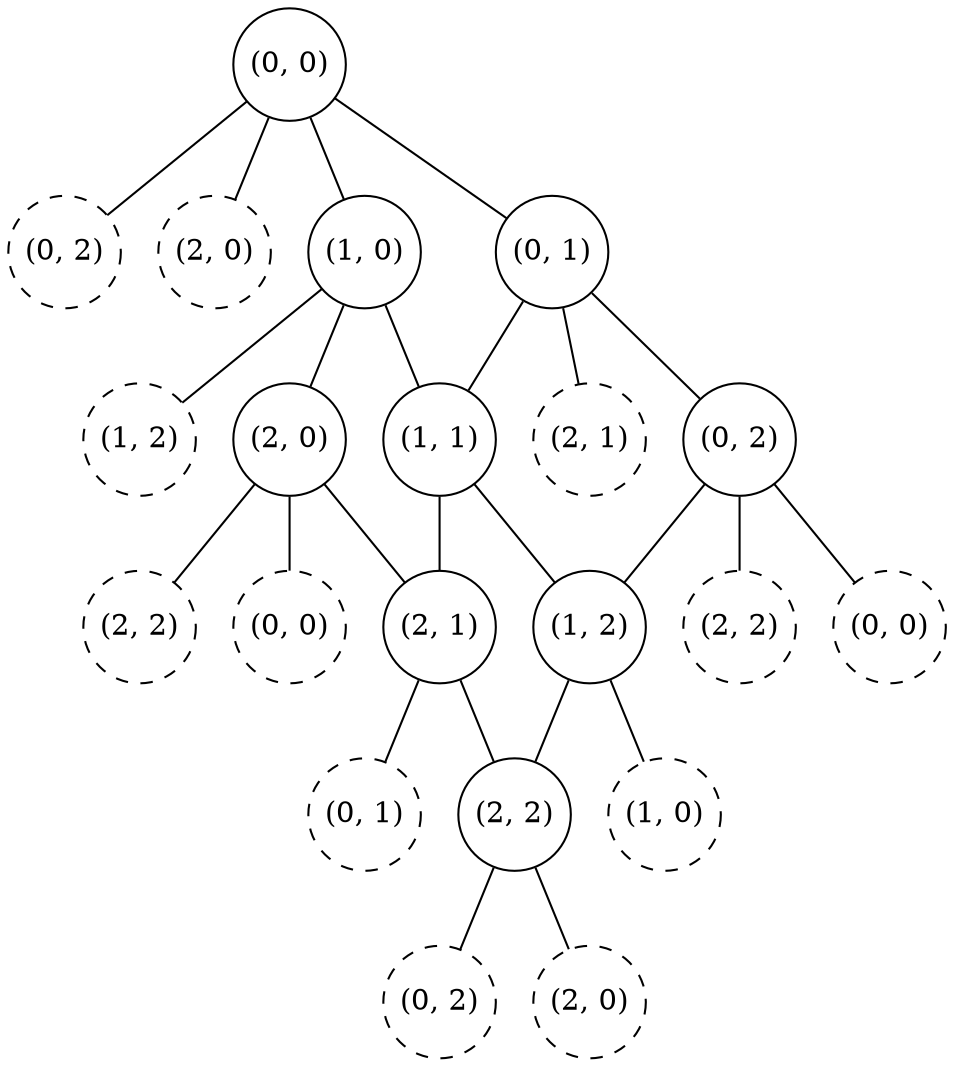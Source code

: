 graph {
	"(0, -1)" [pos="0.0,-1.75!" width=0.75 height=0.75 fixedsize=True style="dashed" label="(0, 2)"]
	"(1, -1)" [pos="1.75,-1.75!" width=0.75 height=0.75 fixedsize=True style="dashed" label="(1, 2)"]
	"(2, -1)" [pos="3.5,-1.75!" width=0.75 height=0.75 fixedsize=True style="dashed" label="(2, 2)"]
	"(-1, 0)" [pos="-1.75,0.0!" width=0.75 height=0.75 fixedsize=True style="dashed" label="(2, 0)"]
	"(0, 0)" [pos="0.0,0.0!" width=0.75 height=0.75 fixedsize=True]
	"(1, 0)" [pos="1.75,0.0!" width=0.75 height=0.75 fixedsize=True]
	"(2, 0)" [pos="3.5,0.0!" width=0.75 height=0.75 fixedsize=True]
	"(3, 0)" [pos="5.25,0.0!" width=0.75 height=0.75 fixedsize=True style="dashed" label="(0, 0)"]
	"(-1, 1)" [pos="-1.75,1.75!" width=0.75 height=0.75 fixedsize=True style="dashed" label="(2, 1)"]
	"(0, 1)" [pos="0.0,1.75!" width=0.75 height=0.75 fixedsize=True]
	"(1, 1)" [pos="1.75,1.75!" width=0.75 height=0.75 fixedsize=True]
	"(2, 1)" [pos="3.5,1.75!" width=0.75 height=0.75 fixedsize=True]
	"(3, 1)" [pos="5.25,1.75!" width=0.75 height=0.75 fixedsize=True style="dashed" label="(0, 1)"]
	"(-1, 2)" [pos="-1.75,3.5!" width=0.75 height=0.75 fixedsize=True style="dashed" label="(2, 2)"]
	"(0, 2)" [pos="0.0,3.5!" width=0.75 height=0.75 fixedsize=True]
	"(1, 2)" [pos="1.75,3.5!" width=0.75 height=0.75 fixedsize=True]
	"(2, 2)" [pos="3.5,3.5!" width=0.75 height=0.75 fixedsize=True]
	"(3, 2)" [pos="5.25,3.5!" width=0.75 height=0.75 fixedsize=True style="dashed" label="(0, 2)"]
	"(0, 3)" [pos="0.0,5.25!" width=0.75 height=0.75 fixedsize=True style="dashed" label="(0, 0)"]
	"(1, 3)" [pos="1.75,5.25!" width=0.75 height=0.75 fixedsize=True style="dashed" label="(1, 0)"]
	"(2, 3)" [pos="3.5,5.25!" width=0.75 height=0.75 fixedsize=True style="dashed" label="(2, 0)"]

	 "(0, 0)" -- "(1, 0)";
	 "(0, 0)" -- "(0, 1)";
	 "(0, 0)" -- "(-1, 0)";
	 "(0, 0)" -- "(0, -1)";
	 "(1, 0)" -- "(2, 0)";
	 "(1, 0)" -- "(1, 1)";
	 "(1, 0)" -- "(1, -1)";
	 "(2, 0)" -- "(3, 0)";
	 "(2, 0)" -- "(2, 1)";
	 "(2, 0)" -- "(2, -1)";
	 "(0, 1)" -- "(1, 1)";
	 "(0, 1)" -- "(0, 2)";
	 "(0, 1)" -- "(-1, 1)";
	 "(1, 1)" -- "(2, 1)";
	 "(1, 1)" -- "(1, 2)";
	 "(2, 1)" -- "(3, 1)";
	 "(2, 1)" -- "(2, 2)";
	 "(0, 2)" -- "(1, 2)";
	 "(0, 2)" -- "(0, 3)";
	 "(0, 2)" -- "(-1, 2)";
	 "(1, 2)" -- "(2, 2)";
	 "(1, 2)" -- "(1, 3)";
	 "(2, 2)" -- "(3, 2)";
	 "(2, 2)" -- "(2, 3)";
}
